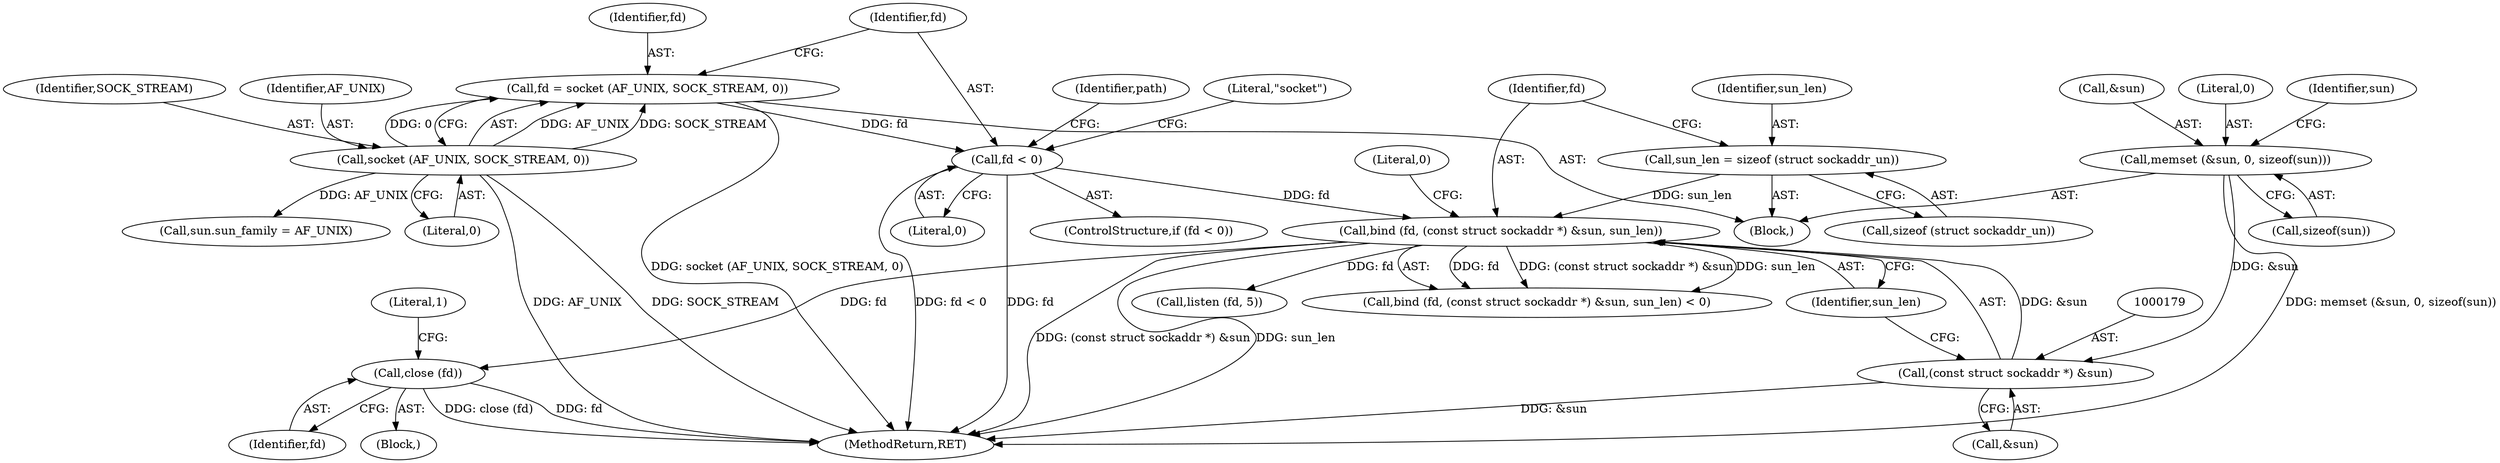 digraph "0_libfep_293d9d3f@API" {
"1000189" [label="(Call,close (fd))"];
"1000176" [label="(Call,bind (fd, (const struct sockaddr *) &sun, sun_len))"];
"1000114" [label="(Call,fd < 0)"];
"1000107" [label="(Call,fd = socket (AF_UNIX, SOCK_STREAM, 0))"];
"1000109" [label="(Call,socket (AF_UNIX, SOCK_STREAM, 0))"];
"1000178" [label="(Call,(const struct sockaddr *) &sun)"];
"1000152" [label="(Call,memset (&sun, 0, sizeof(sun)))"];
"1000170" [label="(Call,sun_len = sizeof (struct sockaddr_un))"];
"1000180" [label="(Call,&sun)"];
"1000114" [label="(Call,fd < 0)"];
"1000160" [label="(Identifier,sun)"];
"1000184" [label="(Block,)"];
"1000172" [label="(Call,sizeof (struct sockaddr_un))"];
"1000113" [label="(ControlStructure,if (fd < 0))"];
"1000107" [label="(Call,fd = socket (AF_UNIX, SOCK_STREAM, 0))"];
"1000193" [label="(Literal,1)"];
"1000116" [label="(Literal,0)"];
"1000178" [label="(Call,(const struct sockaddr *) &sun)"];
"1000177" [label="(Identifier,fd)"];
"1000196" [label="(Call,listen (fd, 5))"];
"1000115" [label="(Identifier,fd)"];
"1000111" [label="(Identifier,SOCK_STREAM)"];
"1000189" [label="(Call,close (fd))"];
"1000124" [label="(Identifier,path)"];
"1000112" [label="(Literal,0)"];
"1000152" [label="(Call,memset (&sun, 0, sizeof(sun)))"];
"1000110" [label="(Identifier,AF_UNIX)"];
"1000156" [label="(Call,sizeof(sun))"];
"1000175" [label="(Call,bind (fd, (const struct sockaddr *) &sun, sun_len) < 0)"];
"1000176" [label="(Call,bind (fd, (const struct sockaddr *) &sun, sun_len))"];
"1000170" [label="(Call,sun_len = sizeof (struct sockaddr_un))"];
"1000108" [label="(Identifier,fd)"];
"1000158" [label="(Call,sun.sun_family = AF_UNIX)"];
"1000222" [label="(MethodReturn,RET)"];
"1000182" [label="(Identifier,sun_len)"];
"1000153" [label="(Call,&sun)"];
"1000119" [label="(Literal,\"socket\")"];
"1000190" [label="(Identifier,fd)"];
"1000171" [label="(Identifier,sun_len)"];
"1000183" [label="(Literal,0)"];
"1000155" [label="(Literal,0)"];
"1000109" [label="(Call,socket (AF_UNIX, SOCK_STREAM, 0))"];
"1000102" [label="(Block,)"];
"1000189" -> "1000184"  [label="AST: "];
"1000189" -> "1000190"  [label="CFG: "];
"1000190" -> "1000189"  [label="AST: "];
"1000193" -> "1000189"  [label="CFG: "];
"1000189" -> "1000222"  [label="DDG: fd"];
"1000189" -> "1000222"  [label="DDG: close (fd)"];
"1000176" -> "1000189"  [label="DDG: fd"];
"1000176" -> "1000175"  [label="AST: "];
"1000176" -> "1000182"  [label="CFG: "];
"1000177" -> "1000176"  [label="AST: "];
"1000178" -> "1000176"  [label="AST: "];
"1000182" -> "1000176"  [label="AST: "];
"1000183" -> "1000176"  [label="CFG: "];
"1000176" -> "1000222"  [label="DDG: sun_len"];
"1000176" -> "1000222"  [label="DDG: (const struct sockaddr *) &sun"];
"1000176" -> "1000175"  [label="DDG: fd"];
"1000176" -> "1000175"  [label="DDG: (const struct sockaddr *) &sun"];
"1000176" -> "1000175"  [label="DDG: sun_len"];
"1000114" -> "1000176"  [label="DDG: fd"];
"1000178" -> "1000176"  [label="DDG: &sun"];
"1000170" -> "1000176"  [label="DDG: sun_len"];
"1000176" -> "1000196"  [label="DDG: fd"];
"1000114" -> "1000113"  [label="AST: "];
"1000114" -> "1000116"  [label="CFG: "];
"1000115" -> "1000114"  [label="AST: "];
"1000116" -> "1000114"  [label="AST: "];
"1000119" -> "1000114"  [label="CFG: "];
"1000124" -> "1000114"  [label="CFG: "];
"1000114" -> "1000222"  [label="DDG: fd < 0"];
"1000114" -> "1000222"  [label="DDG: fd"];
"1000107" -> "1000114"  [label="DDG: fd"];
"1000107" -> "1000102"  [label="AST: "];
"1000107" -> "1000109"  [label="CFG: "];
"1000108" -> "1000107"  [label="AST: "];
"1000109" -> "1000107"  [label="AST: "];
"1000115" -> "1000107"  [label="CFG: "];
"1000107" -> "1000222"  [label="DDG: socket (AF_UNIX, SOCK_STREAM, 0)"];
"1000109" -> "1000107"  [label="DDG: AF_UNIX"];
"1000109" -> "1000107"  [label="DDG: SOCK_STREAM"];
"1000109" -> "1000107"  [label="DDG: 0"];
"1000109" -> "1000112"  [label="CFG: "];
"1000110" -> "1000109"  [label="AST: "];
"1000111" -> "1000109"  [label="AST: "];
"1000112" -> "1000109"  [label="AST: "];
"1000109" -> "1000222"  [label="DDG: AF_UNIX"];
"1000109" -> "1000222"  [label="DDG: SOCK_STREAM"];
"1000109" -> "1000158"  [label="DDG: AF_UNIX"];
"1000178" -> "1000180"  [label="CFG: "];
"1000179" -> "1000178"  [label="AST: "];
"1000180" -> "1000178"  [label="AST: "];
"1000182" -> "1000178"  [label="CFG: "];
"1000178" -> "1000222"  [label="DDG: &sun"];
"1000152" -> "1000178"  [label="DDG: &sun"];
"1000152" -> "1000102"  [label="AST: "];
"1000152" -> "1000156"  [label="CFG: "];
"1000153" -> "1000152"  [label="AST: "];
"1000155" -> "1000152"  [label="AST: "];
"1000156" -> "1000152"  [label="AST: "];
"1000160" -> "1000152"  [label="CFG: "];
"1000152" -> "1000222"  [label="DDG: memset (&sun, 0, sizeof(sun))"];
"1000170" -> "1000102"  [label="AST: "];
"1000170" -> "1000172"  [label="CFG: "];
"1000171" -> "1000170"  [label="AST: "];
"1000172" -> "1000170"  [label="AST: "];
"1000177" -> "1000170"  [label="CFG: "];
}
